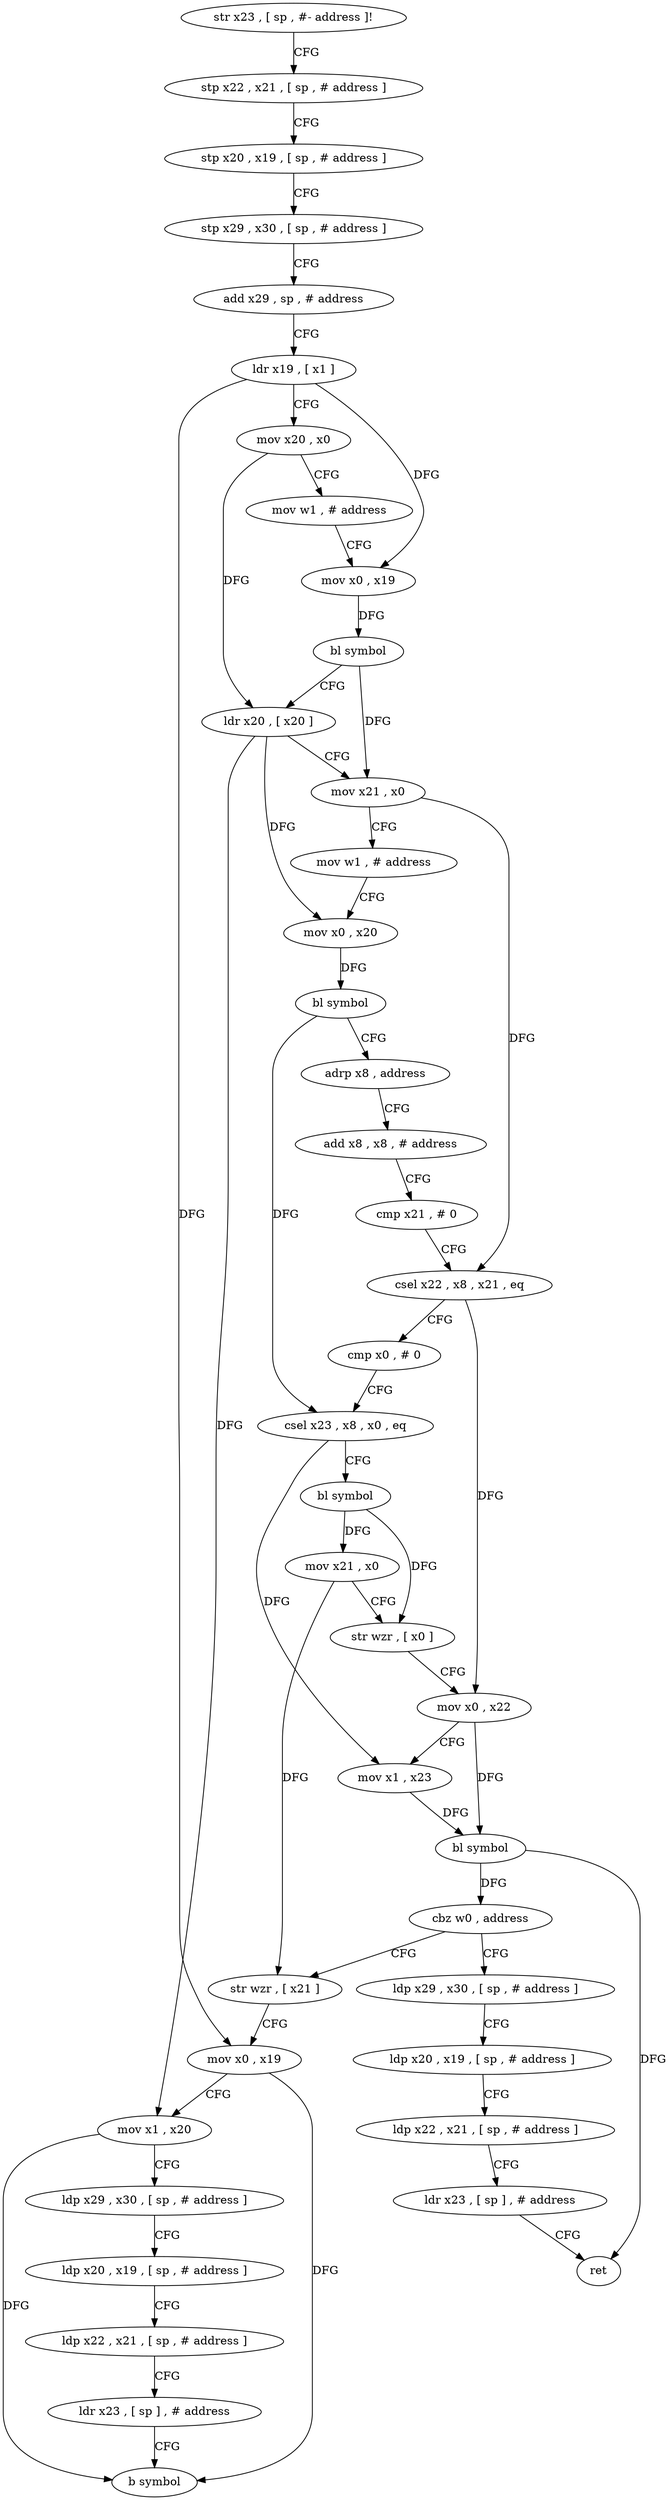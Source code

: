 digraph "func" {
"4232040" [label = "str x23 , [ sp , #- address ]!" ]
"4232044" [label = "stp x22 , x21 , [ sp , # address ]" ]
"4232048" [label = "stp x20 , x19 , [ sp , # address ]" ]
"4232052" [label = "stp x29 , x30 , [ sp , # address ]" ]
"4232056" [label = "add x29 , sp , # address" ]
"4232060" [label = "ldr x19 , [ x1 ]" ]
"4232064" [label = "mov x20 , x0" ]
"4232068" [label = "mov w1 , # address" ]
"4232072" [label = "mov x0 , x19" ]
"4232076" [label = "bl symbol" ]
"4232080" [label = "ldr x20 , [ x20 ]" ]
"4232084" [label = "mov x21 , x0" ]
"4232088" [label = "mov w1 , # address" ]
"4232092" [label = "mov x0 , x20" ]
"4232096" [label = "bl symbol" ]
"4232100" [label = "adrp x8 , address" ]
"4232104" [label = "add x8 , x8 , # address" ]
"4232108" [label = "cmp x21 , # 0" ]
"4232112" [label = "csel x22 , x8 , x21 , eq" ]
"4232116" [label = "cmp x0 , # 0" ]
"4232120" [label = "csel x23 , x8 , x0 , eq" ]
"4232124" [label = "bl symbol" ]
"4232128" [label = "mov x21 , x0" ]
"4232132" [label = "str wzr , [ x0 ]" ]
"4232136" [label = "mov x0 , x22" ]
"4232140" [label = "mov x1 , x23" ]
"4232144" [label = "bl symbol" ]
"4232148" [label = "cbz w0 , address" ]
"4232172" [label = "str wzr , [ x21 ]" ]
"4232152" [label = "ldp x29 , x30 , [ sp , # address ]" ]
"4232176" [label = "mov x0 , x19" ]
"4232180" [label = "mov x1 , x20" ]
"4232184" [label = "ldp x29 , x30 , [ sp , # address ]" ]
"4232188" [label = "ldp x20 , x19 , [ sp , # address ]" ]
"4232192" [label = "ldp x22 , x21 , [ sp , # address ]" ]
"4232196" [label = "ldr x23 , [ sp ] , # address" ]
"4232200" [label = "b symbol" ]
"4232156" [label = "ldp x20 , x19 , [ sp , # address ]" ]
"4232160" [label = "ldp x22 , x21 , [ sp , # address ]" ]
"4232164" [label = "ldr x23 , [ sp ] , # address" ]
"4232168" [label = "ret" ]
"4232040" -> "4232044" [ label = "CFG" ]
"4232044" -> "4232048" [ label = "CFG" ]
"4232048" -> "4232052" [ label = "CFG" ]
"4232052" -> "4232056" [ label = "CFG" ]
"4232056" -> "4232060" [ label = "CFG" ]
"4232060" -> "4232064" [ label = "CFG" ]
"4232060" -> "4232072" [ label = "DFG" ]
"4232060" -> "4232176" [ label = "DFG" ]
"4232064" -> "4232068" [ label = "CFG" ]
"4232064" -> "4232080" [ label = "DFG" ]
"4232068" -> "4232072" [ label = "CFG" ]
"4232072" -> "4232076" [ label = "DFG" ]
"4232076" -> "4232080" [ label = "CFG" ]
"4232076" -> "4232084" [ label = "DFG" ]
"4232080" -> "4232084" [ label = "CFG" ]
"4232080" -> "4232092" [ label = "DFG" ]
"4232080" -> "4232180" [ label = "DFG" ]
"4232084" -> "4232088" [ label = "CFG" ]
"4232084" -> "4232112" [ label = "DFG" ]
"4232088" -> "4232092" [ label = "CFG" ]
"4232092" -> "4232096" [ label = "DFG" ]
"4232096" -> "4232100" [ label = "CFG" ]
"4232096" -> "4232120" [ label = "DFG" ]
"4232100" -> "4232104" [ label = "CFG" ]
"4232104" -> "4232108" [ label = "CFG" ]
"4232108" -> "4232112" [ label = "CFG" ]
"4232112" -> "4232116" [ label = "CFG" ]
"4232112" -> "4232136" [ label = "DFG" ]
"4232116" -> "4232120" [ label = "CFG" ]
"4232120" -> "4232124" [ label = "CFG" ]
"4232120" -> "4232140" [ label = "DFG" ]
"4232124" -> "4232128" [ label = "DFG" ]
"4232124" -> "4232132" [ label = "DFG" ]
"4232128" -> "4232132" [ label = "CFG" ]
"4232128" -> "4232172" [ label = "DFG" ]
"4232132" -> "4232136" [ label = "CFG" ]
"4232136" -> "4232140" [ label = "CFG" ]
"4232136" -> "4232144" [ label = "DFG" ]
"4232140" -> "4232144" [ label = "DFG" ]
"4232144" -> "4232148" [ label = "DFG" ]
"4232144" -> "4232168" [ label = "DFG" ]
"4232148" -> "4232172" [ label = "CFG" ]
"4232148" -> "4232152" [ label = "CFG" ]
"4232172" -> "4232176" [ label = "CFG" ]
"4232152" -> "4232156" [ label = "CFG" ]
"4232176" -> "4232180" [ label = "CFG" ]
"4232176" -> "4232200" [ label = "DFG" ]
"4232180" -> "4232184" [ label = "CFG" ]
"4232180" -> "4232200" [ label = "DFG" ]
"4232184" -> "4232188" [ label = "CFG" ]
"4232188" -> "4232192" [ label = "CFG" ]
"4232192" -> "4232196" [ label = "CFG" ]
"4232196" -> "4232200" [ label = "CFG" ]
"4232156" -> "4232160" [ label = "CFG" ]
"4232160" -> "4232164" [ label = "CFG" ]
"4232164" -> "4232168" [ label = "CFG" ]
}
